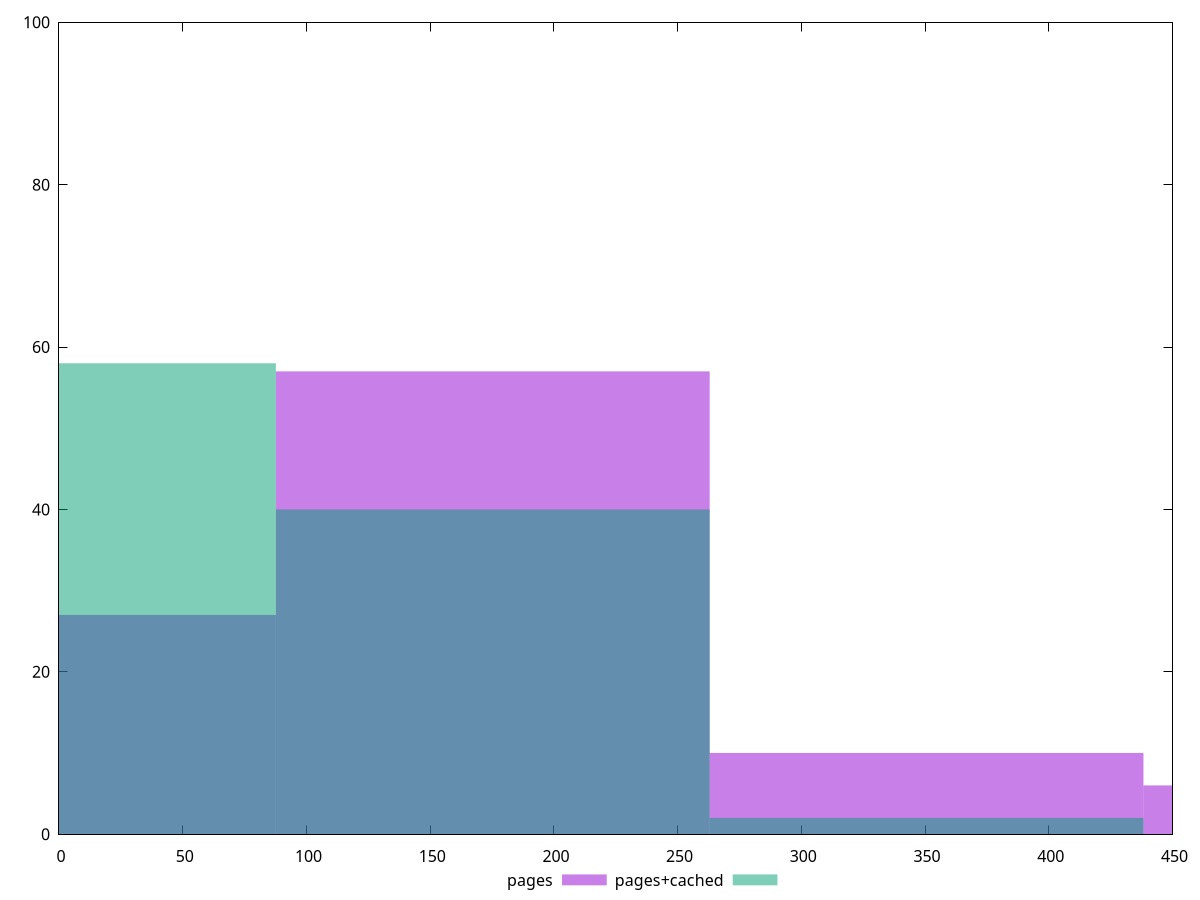 reset

$pages <<EOF
0 27
350.604977113795 10
175.3024885568975 57
525.9074656706924 6
EOF

$pagesCached <<EOF
175.3024885568975 40
0 58
350.604977113795 2
EOF

set key outside below
set boxwidth 175.3024885568975
set xrange [0:450]
set yrange [0:100]
set trange [0:100]
set style fill transparent solid 0.5 noborder
set terminal svg size 640, 500 enhanced background rgb 'white'
set output "reprap/unminified-css/comparison/histogram/0_vs_1.svg"

plot $pages title "pages" with boxes, \
     $pagesCached title "pages+cached" with boxes

reset
